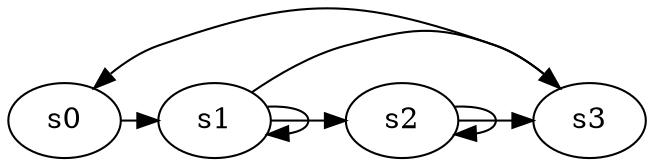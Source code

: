 digraph game_0518_cycle_4 {
    s0 [name="s0", player=1, target=1];
    s1 [name="s1", player=1, target=1];
    s2 [name="s2", player=1];
    s3 [name="s3", player=0];

    s0 -> s1 [constraint="!(time % 5 == 0)"];
    s1 -> s2 [constraint="time == 2 || time == 23"];
    s2 -> s3 [constraint="time == 0 || time == 2 || time == 11 || time == 20 || time == 24"];
    s3 -> s0 [constraint="time == 6 || time == 15"];
    s1 -> s1 [constraint="time % 2 == 0"];
    s1 -> s3 [constraint="time == 3 || time == 11"];
    s2 -> s2 [constraint="time % 2 == 0"];
}
